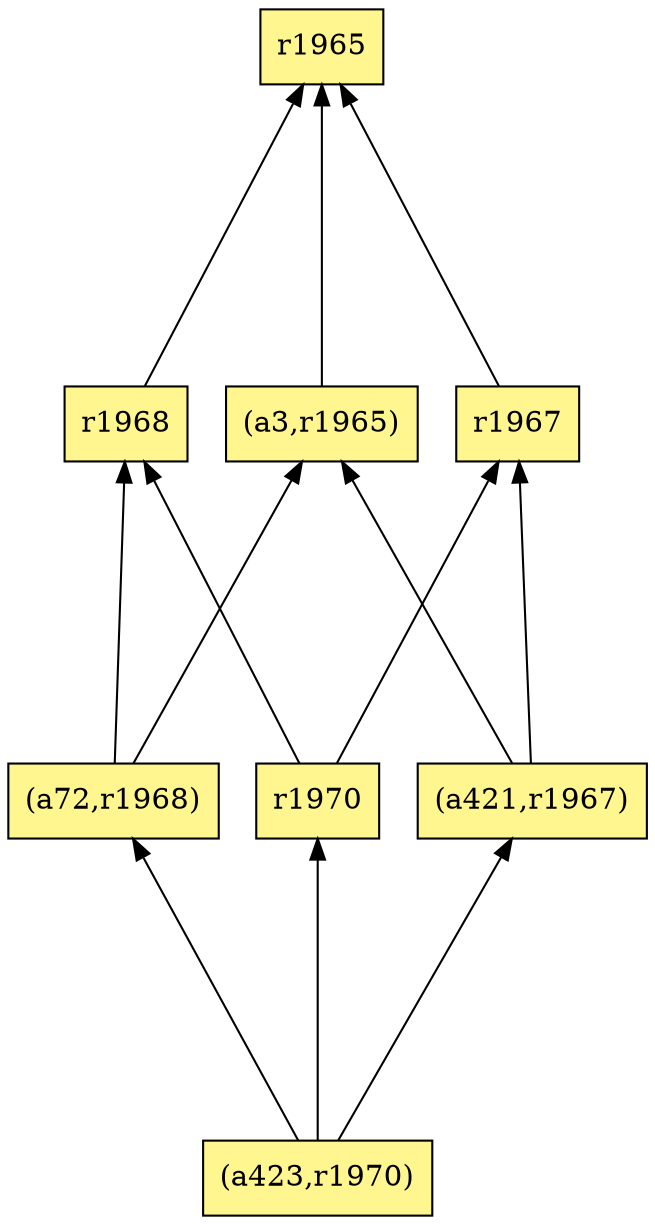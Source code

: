 digraph G {
rankdir=BT;ranksep="2.0";
"r1968" [shape=record,fillcolor=khaki1,style=filled,label="{r1968}"];
"(a423,r1970)" [shape=record,fillcolor=khaki1,style=filled,label="{(a423,r1970)}"];
"(a3,r1965)" [shape=record,fillcolor=khaki1,style=filled,label="{(a3,r1965)}"];
"(a72,r1968)" [shape=record,fillcolor=khaki1,style=filled,label="{(a72,r1968)}"];
"r1967" [shape=record,fillcolor=khaki1,style=filled,label="{r1967}"];
"r1965" [shape=record,fillcolor=khaki1,style=filled,label="{r1965}"];
"(a421,r1967)" [shape=record,fillcolor=khaki1,style=filled,label="{(a421,r1967)}"];
"r1970" [shape=record,fillcolor=khaki1,style=filled,label="{r1970}"];
"r1968" -> "r1965"
"(a423,r1970)" -> "(a72,r1968)"
"(a423,r1970)" -> "(a421,r1967)"
"(a423,r1970)" -> "r1970"
"(a3,r1965)" -> "r1965"
"(a72,r1968)" -> "(a3,r1965)"
"(a72,r1968)" -> "r1968"
"r1967" -> "r1965"
"(a421,r1967)" -> "(a3,r1965)"
"(a421,r1967)" -> "r1967"
"r1970" -> "r1968"
"r1970" -> "r1967"
}
